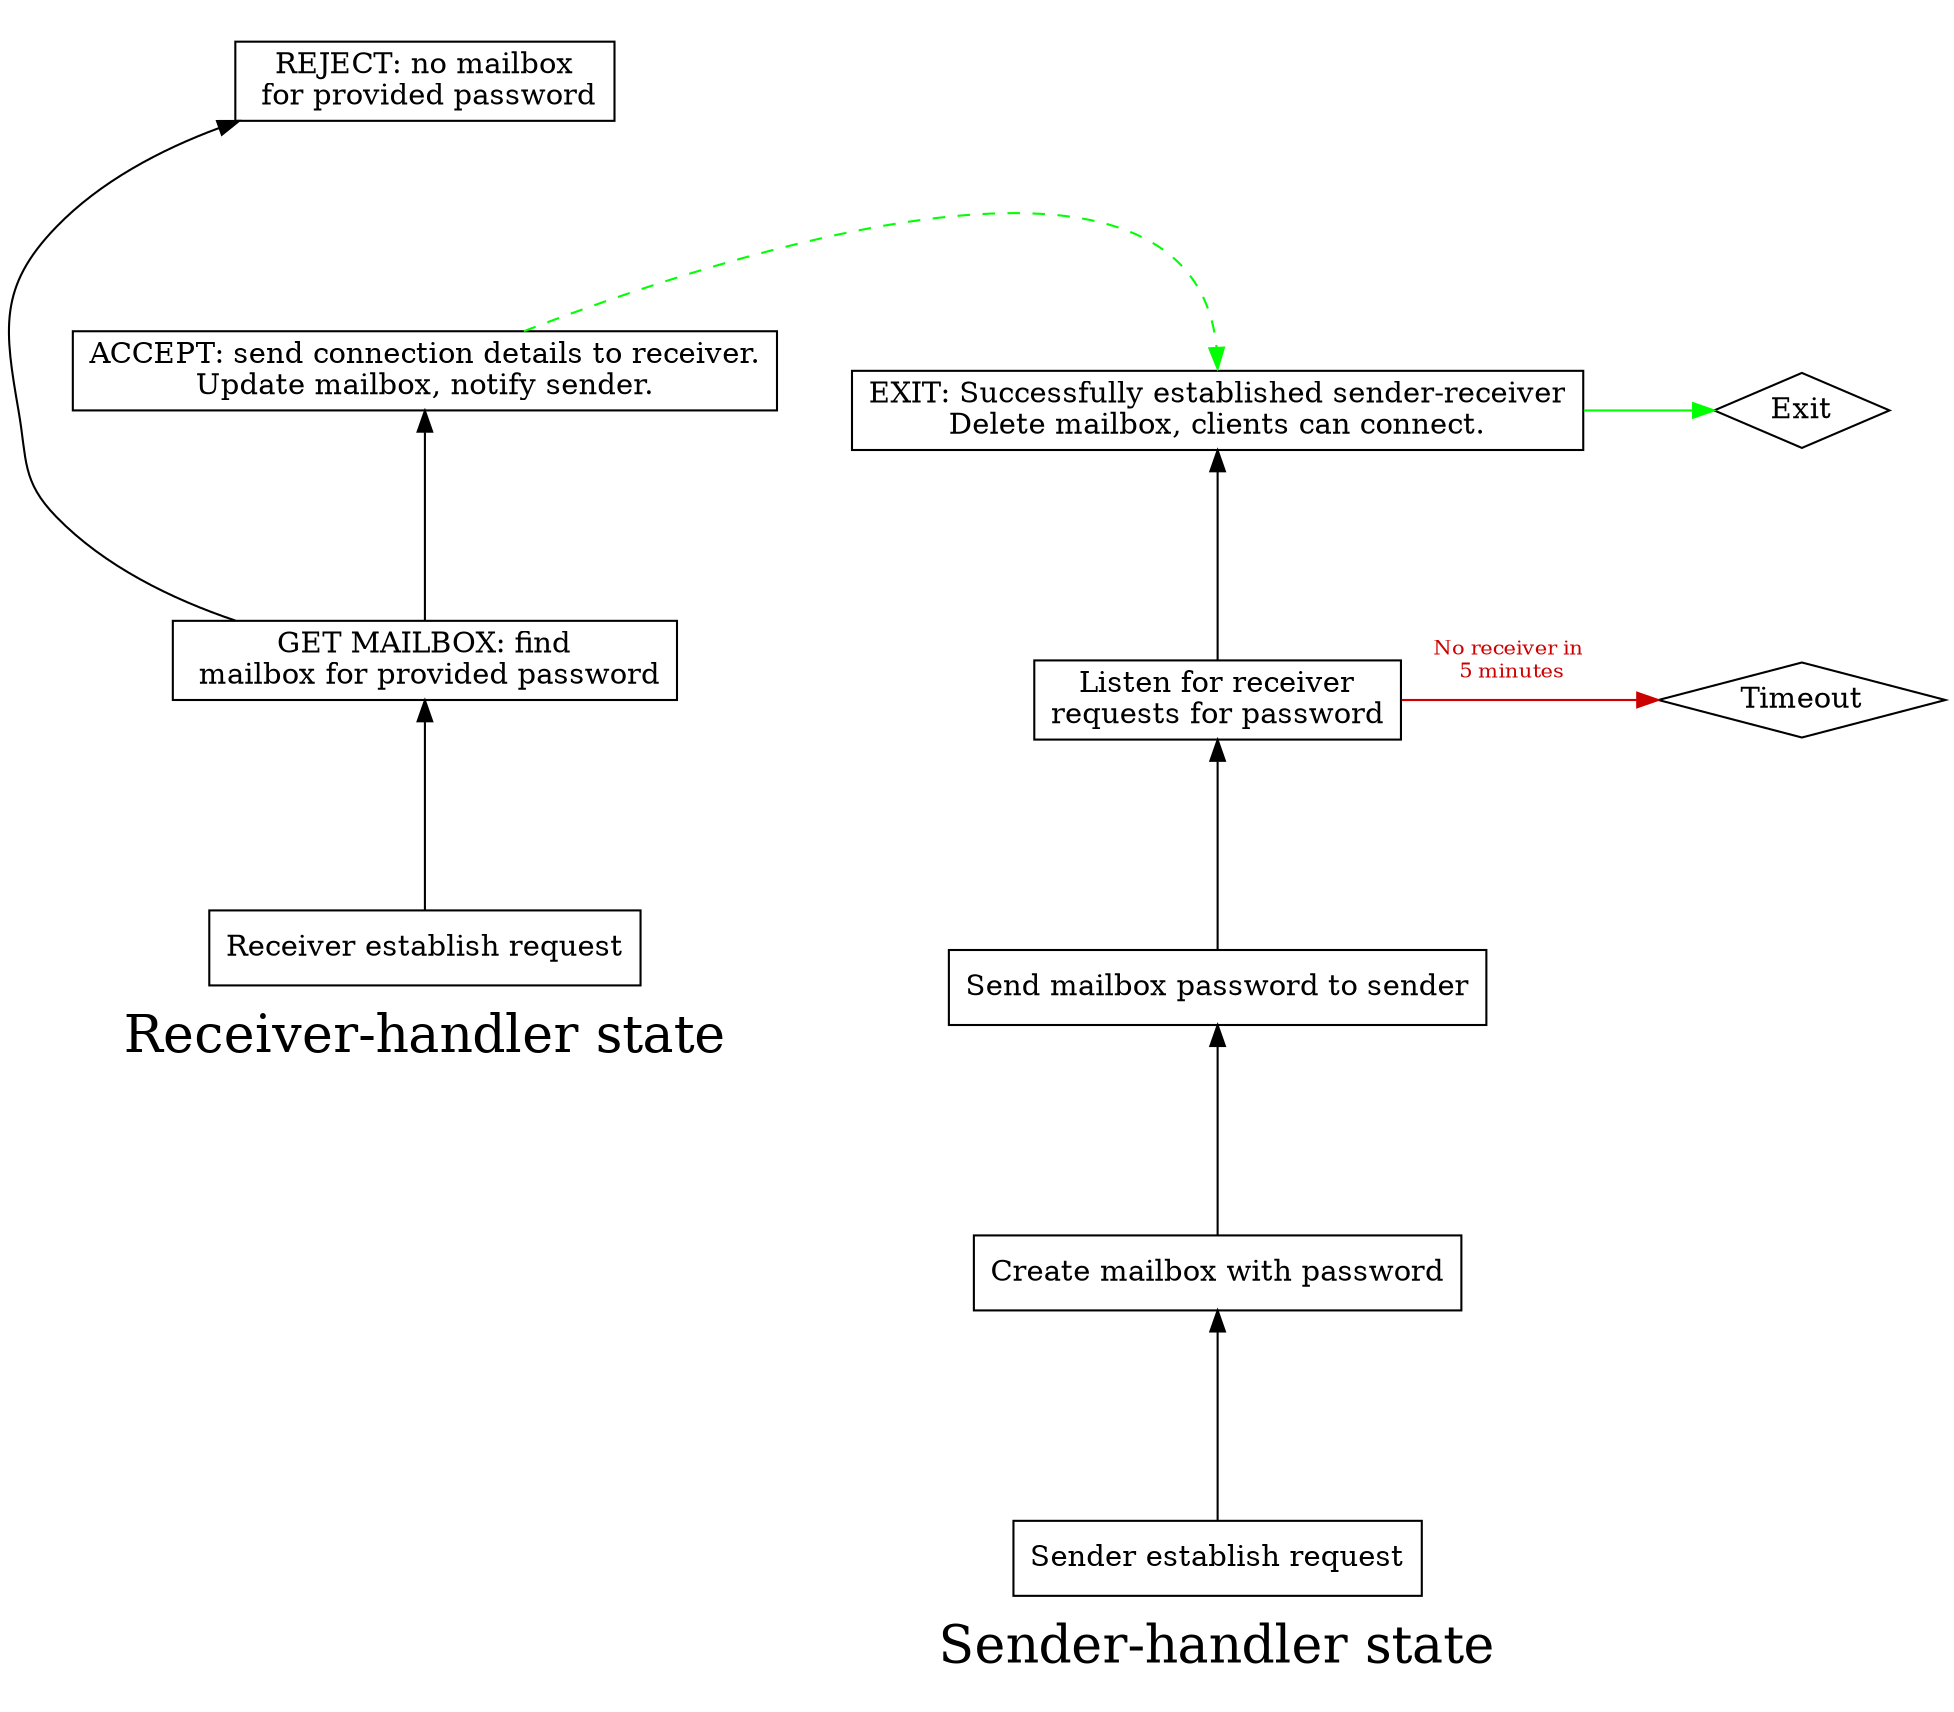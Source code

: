 digraph G {

  subgraph cluster_sender_state {
    node [shape=box]

    SENDERREQUEST [label="Sender establish request"]
    CREATEMAILBOX [label="Create mailbox with password"]
    SENDMAILBOX [label="Send mailbox password to sender"]
    WAITRECEIVER [label="Listen for receiver\nrequests for password"]
    CLOSE [label="EXIT: Successfully established sender-receiver\nDelete mailbox, clients can connect."] [shape=box]

    SENDERREQUEST -> CREATEMAILBOX
    CREATEMAILBOX -> SENDMAILBOX
    SENDMAILBOX -> WAITRECEIVER
    WAITRECEIVER -> CLOSE

		label = "Sender-handler state";
    fontsize = 25;
    labelloc = b;
		color="#FFFFFF";
    rank = same;
	}

  subgraph cluster_receiver_state {
    node [shape=box]

    RECEIVERREQUEST [label="Receiver establish request"]
    GETMAILBOX [label="GET MAILBOX: find\n mailbox for provided password"]
    REJECTPASSWORD [label="REJECT: no mailbox\n for provided password"]
    ACCEPTPASSWORD [label="ACCEPT: send connection details to receiver.\nUpdate mailbox, notify sender.", shape=box]

    RECEIVERREQUEST -> GETMAILBOX
    GETMAILBOX -> REJECTPASSWORD
    GETMAILBOX -> ACCEPTPASSWORD 

    label = "Receiver-handler state";
    fontsize = 25;
    labelloc = b;
		color="#FFFFFF";
    rank = same; 
	}

  EXITPOINT [label="Exit", shape=diamond]
  TIMEOUT  [label="Timeout", shape=diamond]

  WAITRECEIVER -> TIMEOUT [taillabel="No receiver in\n 5 minutes", labeldistance=5.5, labelangle=20, labelfontcolor="#cc0000", labelfontsize=10, color="#cc0000"]
  ACCEPTPASSWORD -> CLOSE:n [style=dashed, color=green]

  CLOSE -> EXITPOINT [color=green]

  rankdir=LR;
  newrank=true;
  nodesep=1.4;
}
